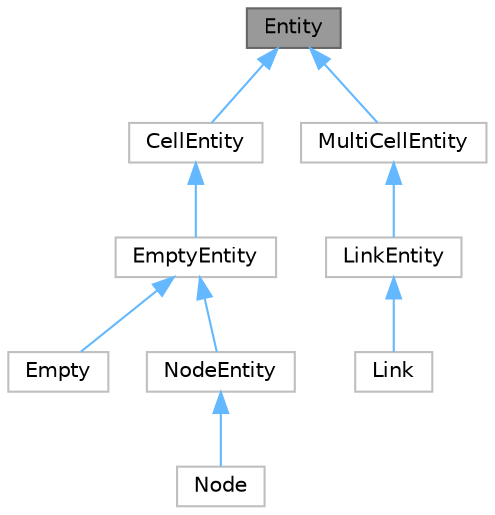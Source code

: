 digraph "Entity"
{
 // LATEX_PDF_SIZE
  bgcolor="transparent";
  edge [fontname=Helvetica,fontsize=10,labelfontname=Helvetica,labelfontsize=10];
  node [fontname=Helvetica,fontsize=10,shape=box,height=0.2,width=0.4];
  Node1 [id="Node000001",label="Entity",height=0.2,width=0.4,color="gray40", fillcolor="grey60", style="filled", fontcolor="black",tooltip=" "];
  Node1 -> Node2 [id="edge9_Node000001_Node000002",dir="back",color="steelblue1",style="solid",tooltip=" "];
  Node2 [id="Node000002",label="CellEntity",height=0.2,width=0.4,color="grey75", fillcolor="white", style="filled",URL="$classCellEntity.html",tooltip=" "];
  Node2 -> Node3 [id="edge10_Node000002_Node000003",dir="back",color="steelblue1",style="solid",tooltip=" "];
  Node3 [id="Node000003",label="EmptyEntity",height=0.2,width=0.4,color="grey75", fillcolor="white", style="filled",URL="$classEmptyEntity.html",tooltip=" "];
  Node3 -> Node4 [id="edge11_Node000003_Node000004",dir="back",color="steelblue1",style="solid",tooltip=" "];
  Node4 [id="Node000004",label="Empty",height=0.2,width=0.4,color="grey75", fillcolor="white", style="filled",URL="$classEmpty.html",tooltip=" "];
  Node3 -> Node5 [id="edge12_Node000003_Node000005",dir="back",color="steelblue1",style="solid",tooltip=" "];
  Node5 [id="Node000005",label="NodeEntity",height=0.2,width=0.4,color="grey75", fillcolor="white", style="filled",URL="$classNodeEntity.html",tooltip=" "];
  Node5 -> Node6 [id="edge13_Node000005_Node000006",dir="back",color="steelblue1",style="solid",tooltip=" "];
  Node6 [id="Node000006",label="Node",height=0.2,width=0.4,color="grey75", fillcolor="white", style="filled",URL="$classNode.html",tooltip=" "];
  Node1 -> Node7 [id="edge14_Node000001_Node000007",dir="back",color="steelblue1",style="solid",tooltip=" "];
  Node7 [id="Node000007",label="MultiCellEntity",height=0.2,width=0.4,color="grey75", fillcolor="white", style="filled",URL="$classMultiCellEntity.html",tooltip=" "];
  Node7 -> Node8 [id="edge15_Node000007_Node000008",dir="back",color="steelblue1",style="solid",tooltip=" "];
  Node8 [id="Node000008",label="LinkEntity",height=0.2,width=0.4,color="grey75", fillcolor="white", style="filled",URL="$classLinkEntity.html",tooltip=" "];
  Node8 -> Node9 [id="edge16_Node000008_Node000009",dir="back",color="steelblue1",style="solid",tooltip=" "];
  Node9 [id="Node000009",label="Link",height=0.2,width=0.4,color="grey75", fillcolor="white", style="filled",URL="$classLink.html",tooltip=" "];
}
